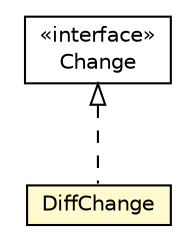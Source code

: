 #!/usr/local/bin/dot
#
# Class diagram 
# Generated by UMLGraph version R5_6-24-gf6e263 (http://www.umlgraph.org/)
#

digraph G {
	edge [fontname="Helvetica",fontsize=10,labelfontname="Helvetica",labelfontsize=10];
	node [fontname="Helvetica",fontsize=10,shape=plaintext];
	nodesep=0.25;
	ranksep=0.5;
	// com.orientechnologies.orient.core.storage.ridbag.sbtree.Change
	c935122 [label=<<table title="com.orientechnologies.orient.core.storage.ridbag.sbtree.Change" border="0" cellborder="1" cellspacing="0" cellpadding="2" port="p" href="./Change.html">
		<tr><td><table border="0" cellspacing="0" cellpadding="1">
<tr><td align="center" balign="center"> &#171;interface&#187; </td></tr>
<tr><td align="center" balign="center"> Change </td></tr>
		</table></td></tr>
		</table>>, URL="./Change.html", fontname="Helvetica", fontcolor="black", fontsize=10.0];
	// com.orientechnologies.orient.core.storage.ridbag.sbtree.DiffChange
	c935130 [label=<<table title="com.orientechnologies.orient.core.storage.ridbag.sbtree.DiffChange" border="0" cellborder="1" cellspacing="0" cellpadding="2" port="p" bgcolor="lemonChiffon" href="./DiffChange.html">
		<tr><td><table border="0" cellspacing="0" cellpadding="1">
<tr><td align="center" balign="center"> DiffChange </td></tr>
		</table></td></tr>
		</table>>, URL="./DiffChange.html", fontname="Helvetica", fontcolor="black", fontsize=10.0];
	//com.orientechnologies.orient.core.storage.ridbag.sbtree.DiffChange implements com.orientechnologies.orient.core.storage.ridbag.sbtree.Change
	c935122:p -> c935130:p [dir=back,arrowtail=empty,style=dashed];
}

